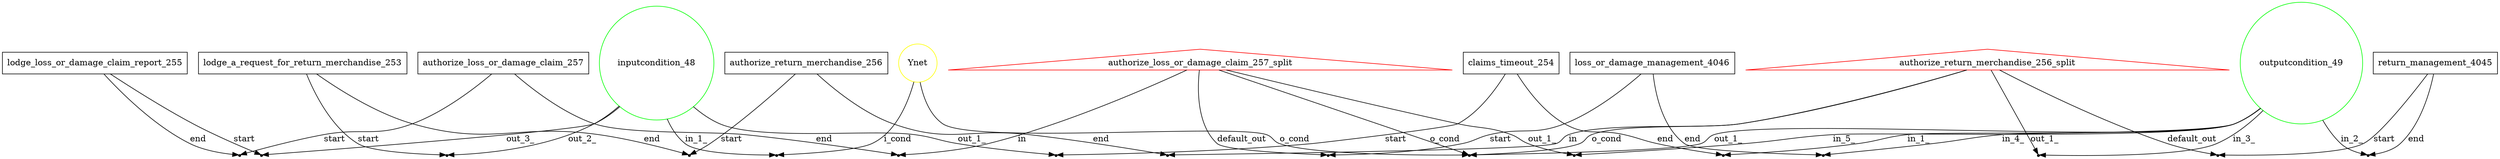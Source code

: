 digraph {
//FREIGHT_DELIVERED 
	authorize_loss_or_damage_claim_257_split[shape=triangle, color=red];
	authorize_loss_or_damage_claim_257_split->_authorize_loss_or_damage_claim_257_authorize_loss_or_damage_claim_257_split[label=in];
	authorize_loss_or_damage_claim_257_split->_authorize_loss_or_damage_claim_257_split_loss_or_damage_management_4046[label=default_out];
	authorize_loss_or_damage_claim_257_split->_authorize_loss_or_damage_claim_257_split_outputcondition_49[label=out_1_];
	authorize_loss_or_damage_claim_257_split->_authorize_loss_or_damage_claim_257_split_Ynet_outputcondition_49_authorize_return_merchandise_256_split[label=o_cond];
	loss_or_damage_management_4046[shape=box];
	loss_or_damage_management_4046->_authorize_loss_or_damage_claim_257_split_loss_or_damage_management_4046[label=start];
	loss_or_damage_management_4046->_loss_or_damage_management_4046_outputcondition_49[label=end];
	lodge_a_request_for_return_merchandise_253[shape=box];
	lodge_a_request_for_return_merchandise_253->_inputcondition_48_lodge_a_request_for_return_merchandise_253[label=start];
	lodge_a_request_for_return_merchandise_253->_lodge_a_request_for_return_merchandise_253_authorize_return_merchandise_256[label=end];
	authorize_return_merchandise_256_split[shape=triangle, color=red];
	authorize_return_merchandise_256_split->_authorize_return_merchandise_256_authorize_return_merchandise_256_split[label=in];
	authorize_return_merchandise_256_split->_authorize_return_merchandise_256_split_return_management_4045[label=default_out];
	authorize_return_merchandise_256_split->_authorize_return_merchandise_256_split_outputcondition_49[label=out_1_];
	authorize_return_merchandise_256_split->_authorize_loss_or_damage_claim_257_split_Ynet_outputcondition_49_authorize_return_merchandise_256_split[label=o_cond];
	authorize_return_merchandise_256[shape=box];
	authorize_return_merchandise_256->_lodge_a_request_for_return_merchandise_253_authorize_return_merchandise_256[label=start];
	authorize_return_merchandise_256->_authorize_return_merchandise_256_authorize_return_merchandise_256_split[label=end];
	inputcondition_48[shape=circle, color=green];
	inputcondition_48->_inputcondition_48_Ynet[label=in_1_];
	inputcondition_48->_inputcondition_48_claims_timeout_254[label=out_1_];
	inputcondition_48->_inputcondition_48_lodge_a_request_for_return_merchandise_253[label=out_2_];
	inputcondition_48->_inputcondition_48_lodge_loss_or_damage_claim_report_255[label=out_3_];
	return_management_4045[shape=box];
	return_management_4045->_authorize_return_merchandise_256_split_return_management_4045[label=start];
	return_management_4045->_return_management_4045_outputcondition_49[label=end];
	authorize_loss_or_damage_claim_257[shape=box];
	authorize_loss_or_damage_claim_257->_lodge_loss_or_damage_claim_report_255_authorize_loss_or_damage_claim_257[label=start];
	authorize_loss_or_damage_claim_257->_authorize_loss_or_damage_claim_257_authorize_loss_or_damage_claim_257_split[label=end];
	claims_timeout_254[shape=box];
	claims_timeout_254->_inputcondition_48_claims_timeout_254[label=start];
	claims_timeout_254->_claims_timeout_254_outputcondition_49[label=end];
	outputcondition_49[shape=circle, color=green];
	outputcondition_49->_claims_timeout_254_outputcondition_49[label=in_1_];
	outputcondition_49->_return_management_4045_outputcondition_49[label=in_2_];
	outputcondition_49->_authorize_return_merchandise_256_split_outputcondition_49[label=in_3_];
	outputcondition_49->_loss_or_damage_management_4046_outputcondition_49[label=in_4_];
	outputcondition_49->_authorize_loss_or_damage_claim_257_split_outputcondition_49[label=in_5_];
	outputcondition_49->_authorize_loss_or_damage_claim_257_split_Ynet_outputcondition_49_authorize_return_merchandise_256_split[label=out_1_];
	lodge_loss_or_damage_claim_report_255[shape=box];
	lodge_loss_or_damage_claim_report_255->_inputcondition_48_lodge_loss_or_damage_claim_report_255[label=start];
	lodge_loss_or_damage_claim_report_255->_lodge_loss_or_damage_claim_report_255_authorize_loss_or_damage_claim_257[label=end];
	Ynet[shape=circle, color=yellow];
	Ynet->_inputcondition_48_Ynet[label=i_cond];
	Ynet->_authorize_loss_or_damage_claim_257_split_Ynet_outputcondition_49_authorize_return_merchandise_256_split[label=o_cond];
	_inputcondition_48_Ynet [shape=point];
	_authorize_loss_or_damage_claim_257_authorize_loss_or_damage_claim_257_split [shape=point];
	_authorize_loss_or_damage_claim_257_split_Ynet_outputcondition_49_authorize_return_merchandise_256_split [shape=point];
	_authorize_return_merchandise_256_authorize_return_merchandise_256_split [shape=point];
	_inputcondition_48_lodge_loss_or_damage_claim_report_255 [shape=point];
	_inputcondition_48_lodge_a_request_for_return_merchandise_253 [shape=point];
	_inputcondition_48_claims_timeout_254 [shape=point];
	_lodge_loss_or_damage_claim_report_255_authorize_loss_or_damage_claim_257 [shape=point];
	_authorize_loss_or_damage_claim_257_split_loss_or_damage_management_4046 [shape=point];
	_authorize_loss_or_damage_claim_257_split_outputcondition_49 [shape=point];
	_loss_or_damage_management_4046_outputcondition_49 [shape=point];
	_lodge_a_request_for_return_merchandise_253_authorize_return_merchandise_256 [shape=point];
	_authorize_return_merchandise_256_split_return_management_4045 [shape=point];
	_authorize_return_merchandise_256_split_outputcondition_49 [shape=point];
	_return_management_4045_outputcondition_49 [shape=point];
	_claims_timeout_254_outputcondition_49 [shape=point];
}